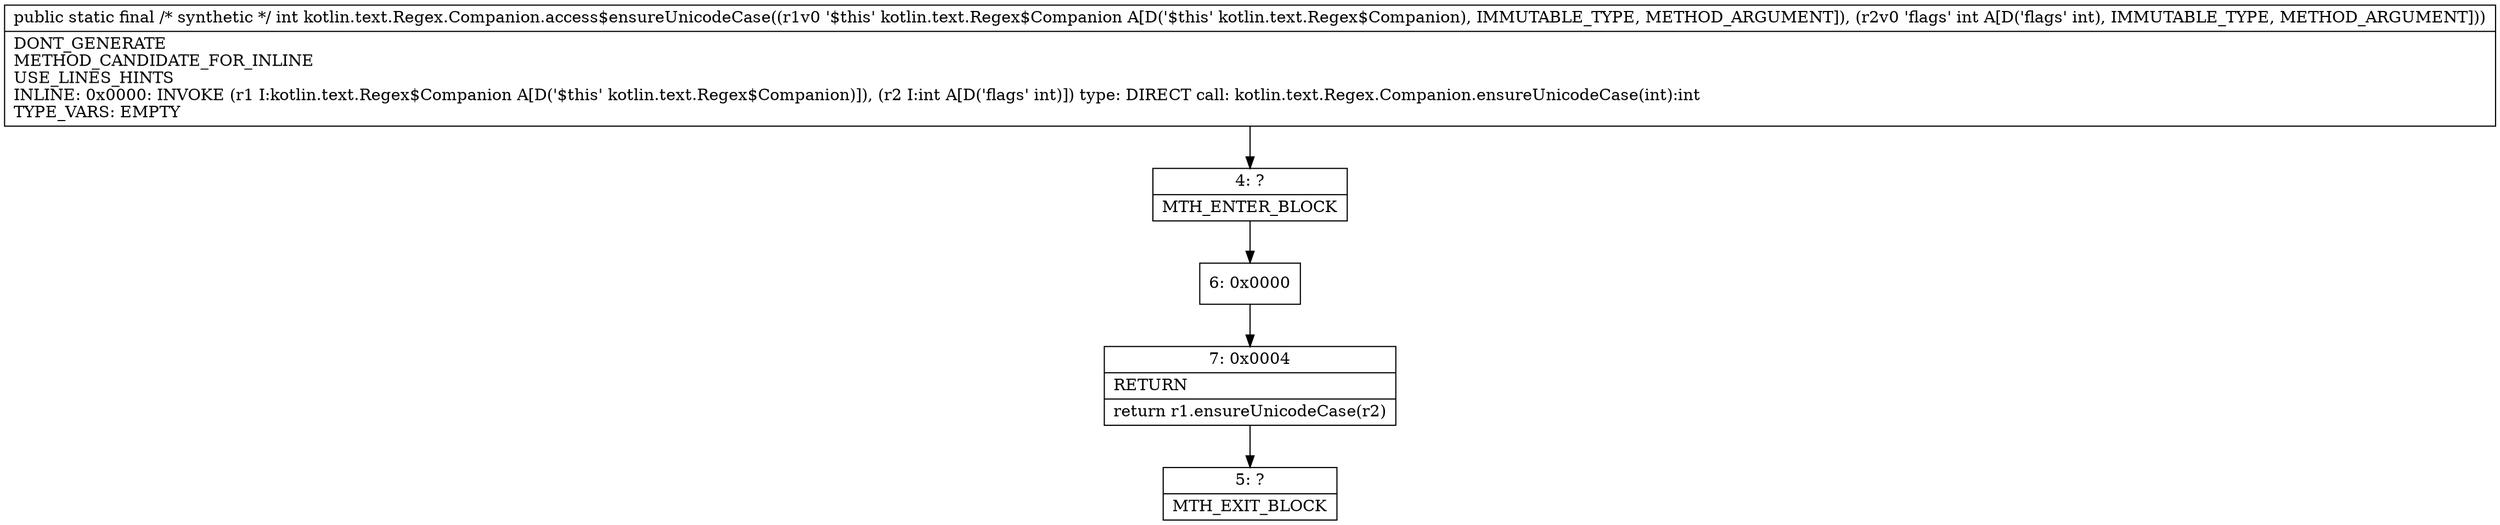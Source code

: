 digraph "CFG forkotlin.text.Regex.Companion.access$ensureUnicodeCase(Lkotlin\/text\/Regex$Companion;I)I" {
Node_4 [shape=record,label="{4\:\ ?|MTH_ENTER_BLOCK\l}"];
Node_6 [shape=record,label="{6\:\ 0x0000}"];
Node_7 [shape=record,label="{7\:\ 0x0004|RETURN\l|return r1.ensureUnicodeCase(r2)\l}"];
Node_5 [shape=record,label="{5\:\ ?|MTH_EXIT_BLOCK\l}"];
MethodNode[shape=record,label="{public static final \/* synthetic *\/ int kotlin.text.Regex.Companion.access$ensureUnicodeCase((r1v0 '$this' kotlin.text.Regex$Companion A[D('$this' kotlin.text.Regex$Companion), IMMUTABLE_TYPE, METHOD_ARGUMENT]), (r2v0 'flags' int A[D('flags' int), IMMUTABLE_TYPE, METHOD_ARGUMENT]))  | DONT_GENERATE\lMETHOD_CANDIDATE_FOR_INLINE\lUSE_LINES_HINTS\lINLINE: 0x0000: INVOKE  (r1 I:kotlin.text.Regex$Companion A[D('$this' kotlin.text.Regex$Companion)]), (r2 I:int A[D('flags' int)]) type: DIRECT call: kotlin.text.Regex.Companion.ensureUnicodeCase(int):int\lTYPE_VARS: EMPTY\l}"];
MethodNode -> Node_4;Node_4 -> Node_6;
Node_6 -> Node_7;
Node_7 -> Node_5;
}

